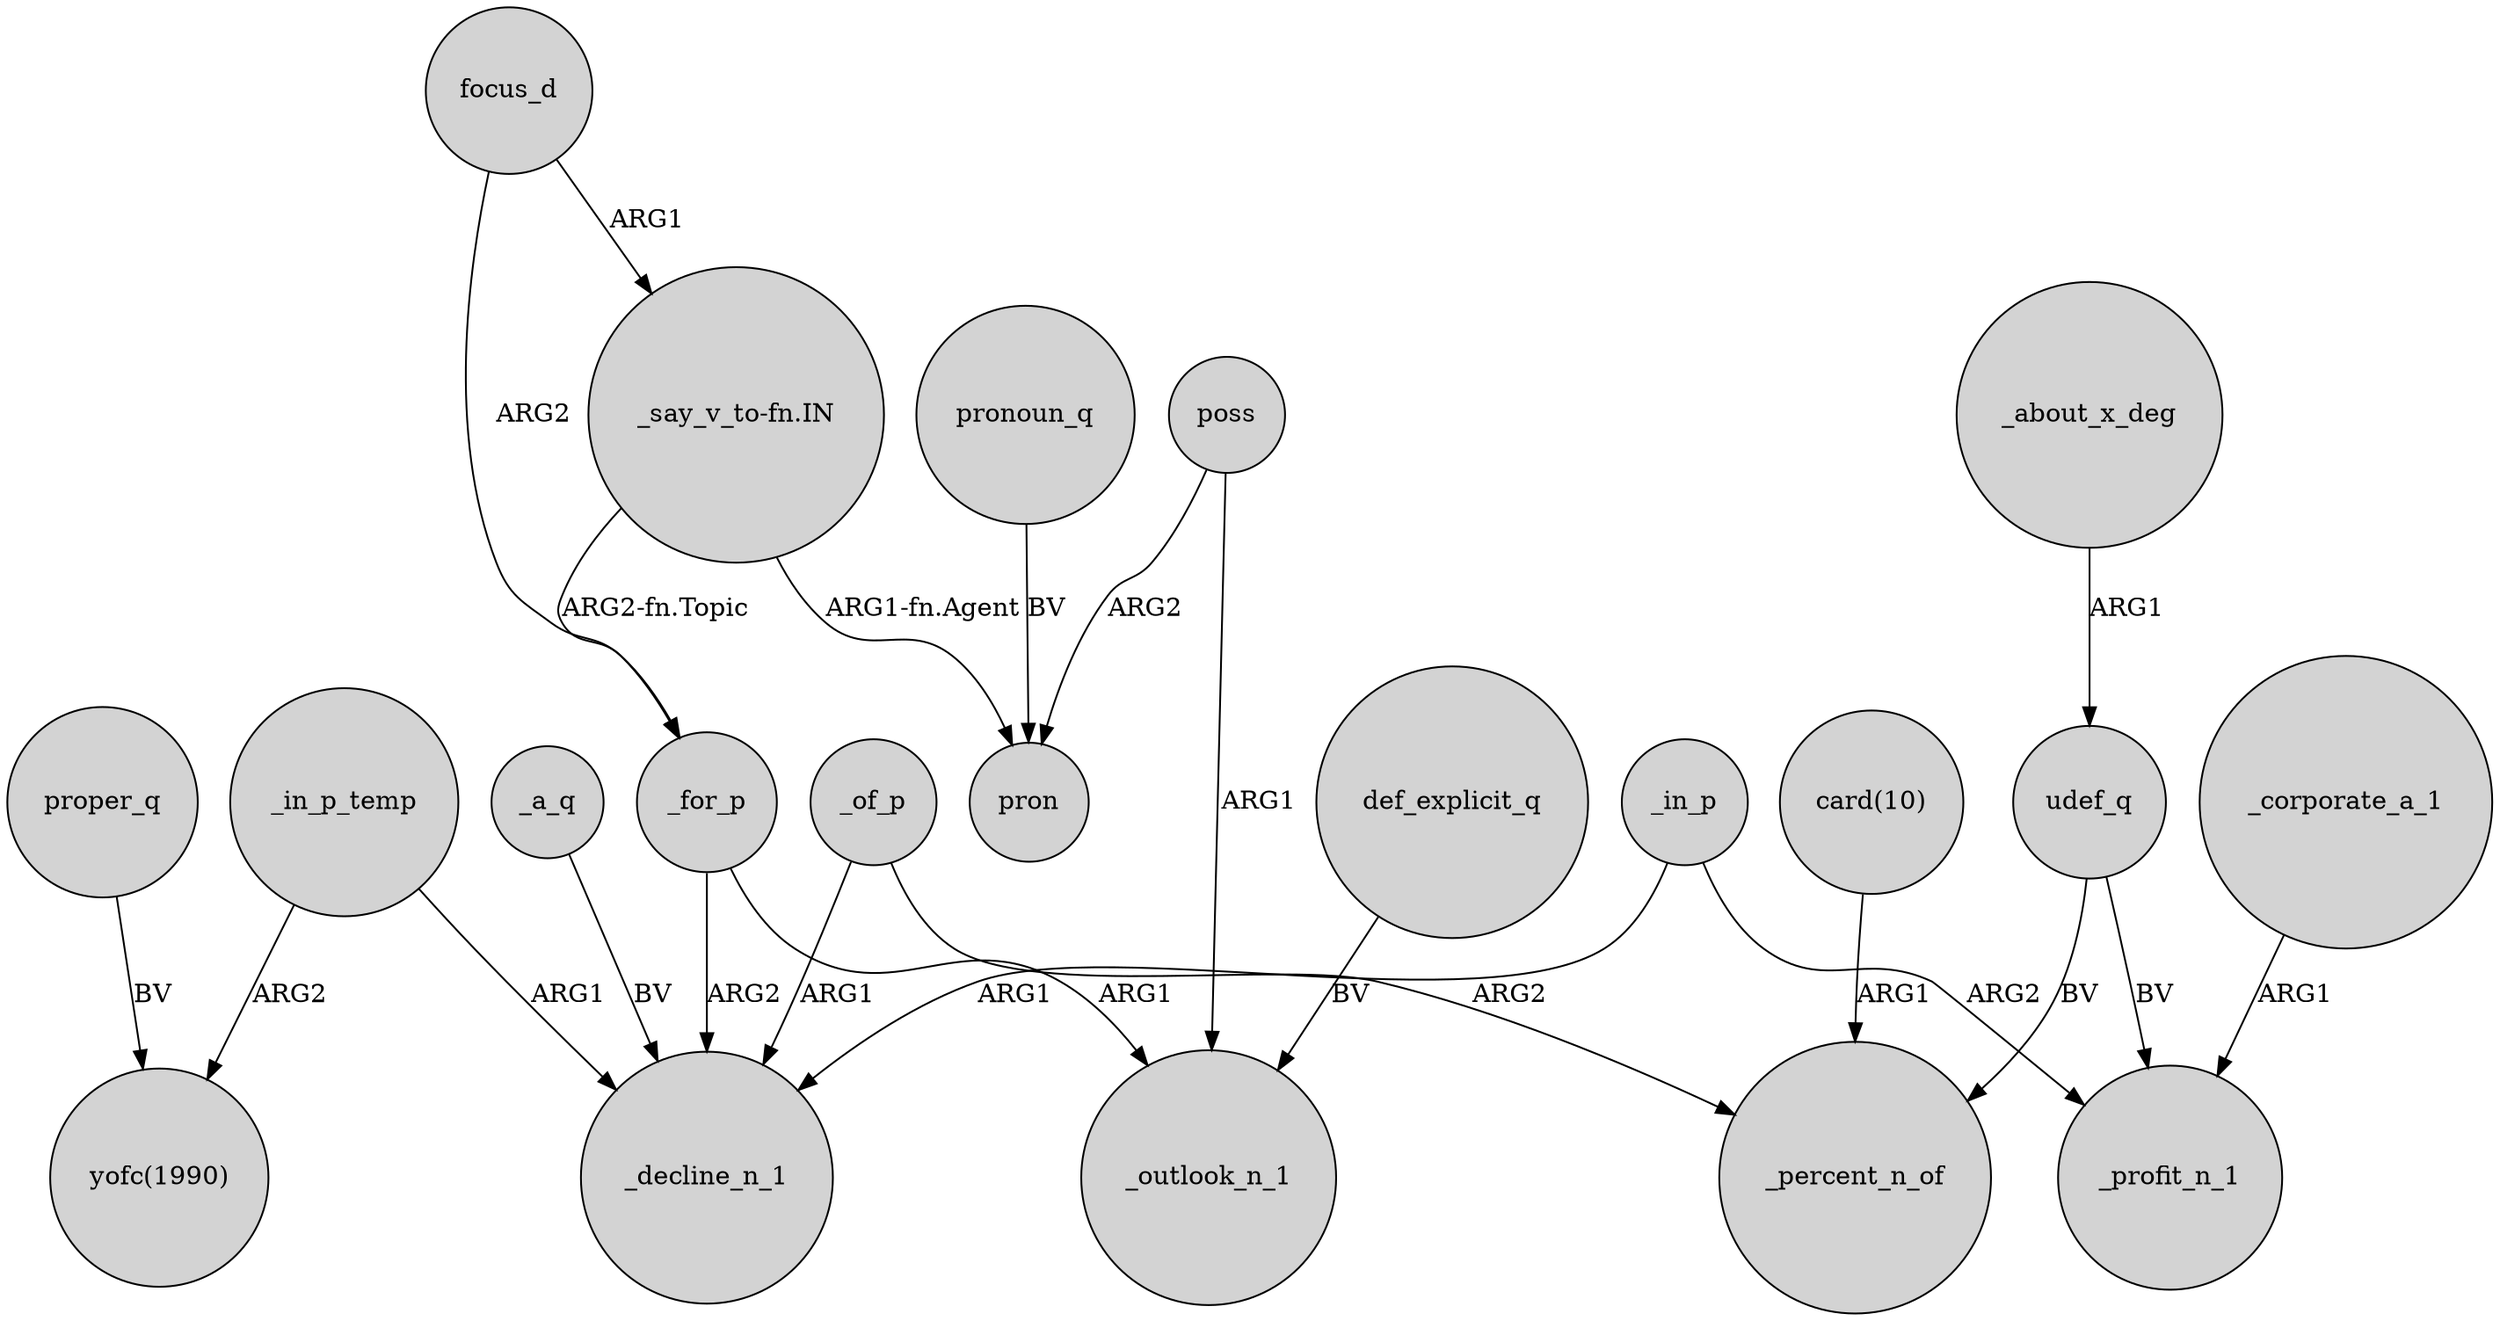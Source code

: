 digraph {
	node [shape=circle style=filled]
	_of_p -> _decline_n_1 [label=ARG1]
	poss -> pron [label=ARG2]
	_in_p_temp -> _decline_n_1 [label=ARG1]
	_for_p -> _outlook_n_1 [label=ARG1]
	_about_x_deg -> udef_q [label=ARG1]
	_in_p_temp -> "yofc(1990)" [label=ARG2]
	proper_q -> "yofc(1990)" [label=BV]
	focus_d -> _for_p [label=ARG2]
	_a_q -> _decline_n_1 [label=BV]
	_of_p -> _percent_n_of [label=ARG2]
	pronoun_q -> pron [label=BV]
	"card(10)" -> _percent_n_of [label=ARG1]
	_for_p -> _decline_n_1 [label=ARG2]
	_in_p -> _profit_n_1 [label=ARG2]
	_in_p -> _decline_n_1 [label=ARG1]
	"_say_v_to-fn.IN" -> pron [label="ARG1-fn.Agent"]
	def_explicit_q -> _outlook_n_1 [label=BV]
	udef_q -> _profit_n_1 [label=BV]
	udef_q -> _percent_n_of [label=BV]
	"_say_v_to-fn.IN" -> _for_p [label="ARG2-fn.Topic"]
	poss -> _outlook_n_1 [label=ARG1]
	_corporate_a_1 -> _profit_n_1 [label=ARG1]
	focus_d -> "_say_v_to-fn.IN" [label=ARG1]
}
